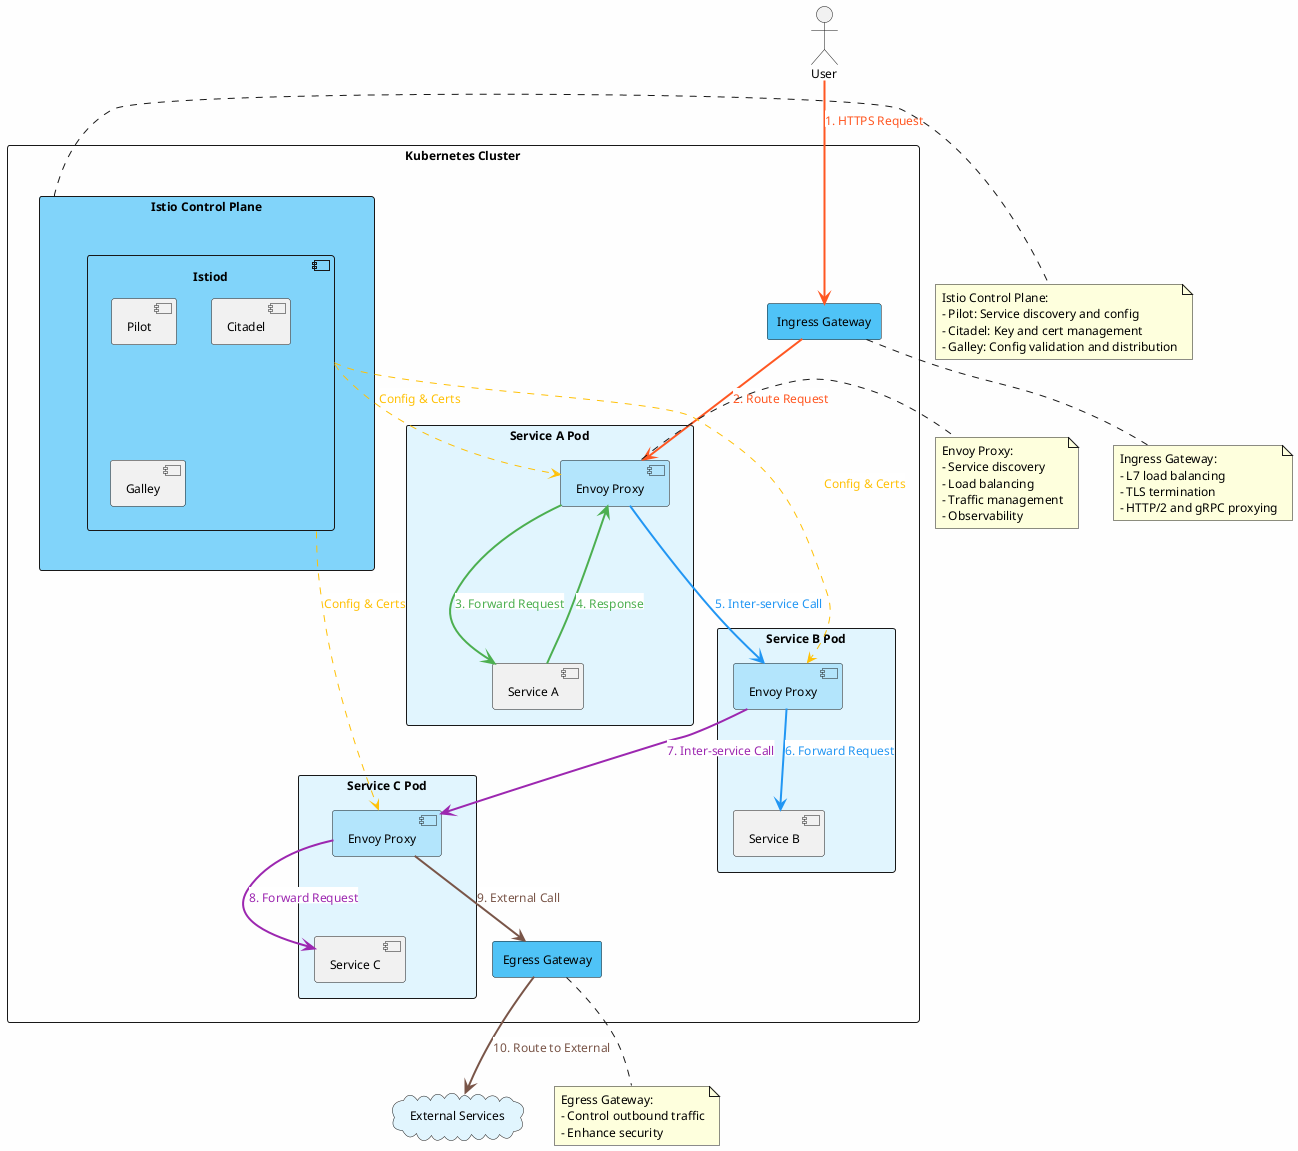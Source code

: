 @startuml service_mesh_architecture_with_istio_components

!pragma layout dot
skinparam backgroundColor #FEFEFE
skinparam handwritten false
skinparam defaultFontName Arial
skinparam defaultFontSize 12

rectangle "Kubernetes Cluster" as KC {
    rectangle "Service A Pod" as SAP #E1F5FE {
        component "Service A" as SA
        component "Envoy Proxy" as EP1 #B3E5FC
    }

    rectangle "Service B Pod" as SBP #E1F5FE {
        component "Service B" as SB
        component "Envoy Proxy" as EP2 #B3E5FC
    }

    rectangle "Service C Pod" as SCP #E1F5FE {
        component "Service C" as SC
        component "Envoy Proxy" as EP3 #B3E5FC
    }

    rectangle "Istio Control Plane" as ICP #81D4FA {
        component "Istiod" as ID {
            component "Pilot" as PI
            component "Citadel" as CI
            component "Galley" as GA
        }
    }

    rectangle "Ingress Gateway" as IG #4FC3F7
    rectangle "Egress Gateway" as EG #4FC3F7
}

cloud "External Services" as ES #E1F5FE

actor "User" as US

US -[#FF5722,thickness=2]-> IG : <back:#FFFFFF><color:#FF5722>1. HTTPS Request</color></back>
IG -[#FF5722,thickness=2]-> EP1 : <back:#FFFFFF><color:#FF5722>2. Route Request</color></back>
EP1 -[#4CAF50,thickness=2]-> SA : <back:#FFFFFF><color:#4CAF50>3. Forward Request</color></back>
SA -[#4CAF50,thickness=2]-> EP1 : <back:#FFFFFF><color:#4CAF50>4. Response</color></back>
EP1 -[#2196F3,thickness=2]-> EP2 : <back:#FFFFFF><color:#2196F3>5. Inter-service Call</color></back>
EP2 -[#2196F3,thickness=2]-> SB : <back:#FFFFFF><color:#2196F3>6. Forward Request</color></back>
EP2 -[#9C27B0,thickness=2]-> EP3 : <back:#FFFFFF><color:#9C27B0>7. Inter-service Call</color></back>
EP3 -[#9C27B0,thickness=2]-> SC : <back:#FFFFFF><color:#9C27B0>8. Forward Request</color></back>
EP3 -[#795548,thickness=2]-> EG : <back:#FFFFFF><color:#795548>9. External Call</color></back>
EG -[#795548,thickness=2]-> ES : <back:#FFFFFF><color:#795548>10. Route to External</color></back>

ID -[#FFC107,thickness=2,dashed]-> EP1 : <back:#FFFFFF><color:#FFC107>Config & Certs</color></back>
ID -[#FFC107,thickness=2,dashed]-> EP2 : <back:#FFFFFF><color:#FFC107>Config & Certs</color></back>
ID -[#FFC107,thickness=2,dashed]-> EP3 : <back:#FFFFFF><color:#FFC107>Config & Certs</color></back>

note right of ICP
  Istio Control Plane:
  - Pilot: Service discovery and config
  - Citadel: Key and cert management
  - Galley: Config validation and distribution
end note

note bottom of IG
  Ingress Gateway:
  - L7 load balancing
  - TLS termination
  - HTTP/2 and gRPC proxying
end note

note bottom of EG
  Egress Gateway:
  - Control outbound traffic
  - Enhance security
end note

note right of EP1
  Envoy Proxy:
  - Service discovery
  - Load balancing
  - Traffic management
  - Observability
end note

@enduml
